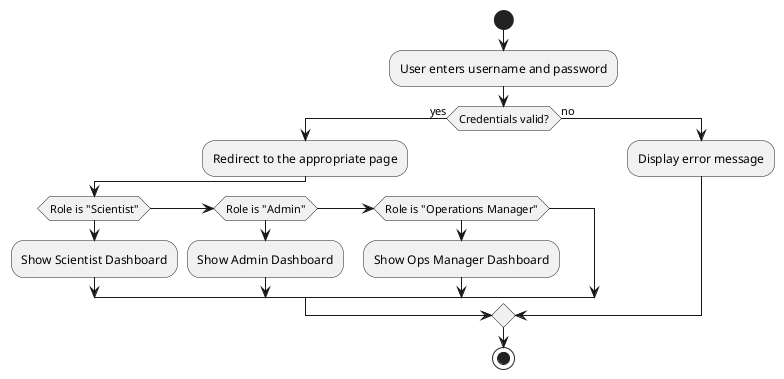 @startuml
start
:User enters username and password;
if (Credentials valid?) then (yes)
  :Redirect to the appropriate page;
  if (Role is "Scientist") then
    :Show Scientist Dashboard;
  elseif (Role is "Admin") then
    :Show Admin Dashboard;
  elseif (Role is "Operations Manager") then
    :Show Ops Manager Dashboard;
  endif
else (no)
  :Display error message;
endif
stop
@enduml
